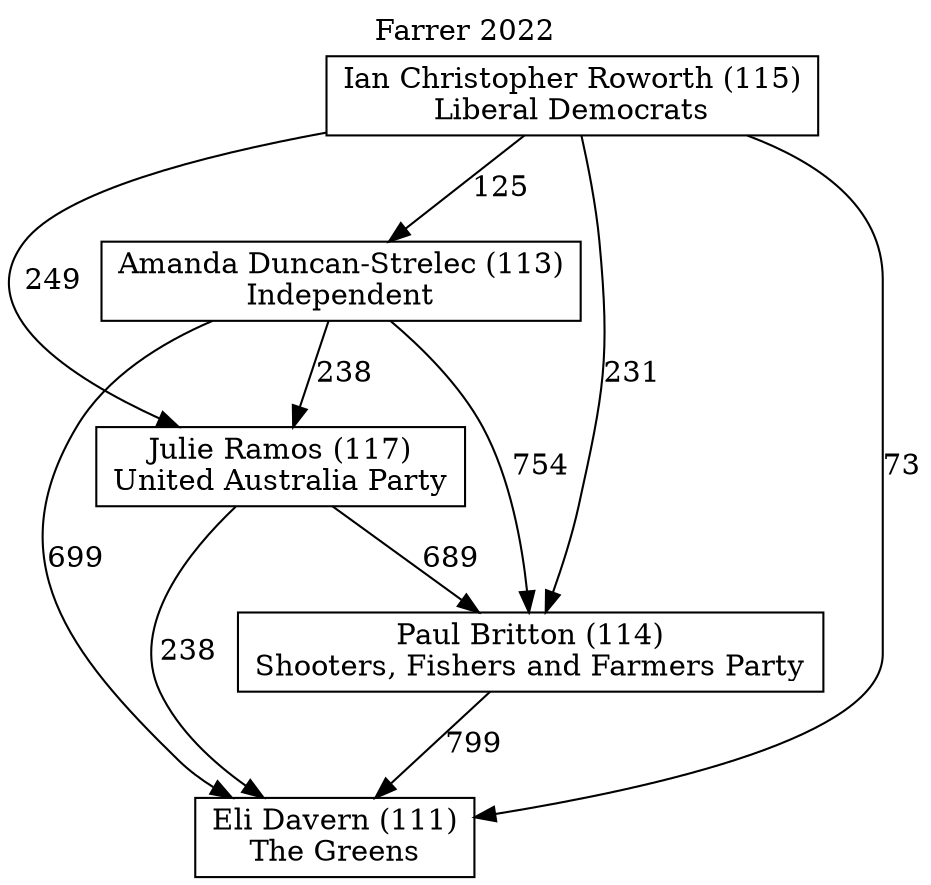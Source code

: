 // House preference flow
digraph "Eli Davern (111)_Farrer_2022" {
	graph [label="Farrer 2022" labelloc=t mclimit=10]
	node [shape=box]
	"Julie Ramos (117)" [label="Julie Ramos (117)
United Australia Party"]
	"Amanda Duncan-Strelec (113)" [label="Amanda Duncan-Strelec (113)
Independent"]
	"Paul Britton (114)" [label="Paul Britton (114)
Shooters, Fishers and Farmers Party"]
	"Ian Christopher Roworth (115)" [label="Ian Christopher Roworth (115)
Liberal Democrats"]
	"Eli Davern (111)" [label="Eli Davern (111)
The Greens"]
	"Amanda Duncan-Strelec (113)" -> "Julie Ramos (117)" [label=238]
	"Amanda Duncan-Strelec (113)" -> "Eli Davern (111)" [label=699]
	"Paul Britton (114)" -> "Eli Davern (111)" [label=799]
	"Ian Christopher Roworth (115)" -> "Eli Davern (111)" [label=73]
	"Ian Christopher Roworth (115)" -> "Julie Ramos (117)" [label=249]
	"Julie Ramos (117)" -> "Eli Davern (111)" [label=238]
	"Julie Ramos (117)" -> "Paul Britton (114)" [label=689]
	"Ian Christopher Roworth (115)" -> "Amanda Duncan-Strelec (113)" [label=125]
	"Amanda Duncan-Strelec (113)" -> "Paul Britton (114)" [label=754]
	"Ian Christopher Roworth (115)" -> "Paul Britton (114)" [label=231]
}
